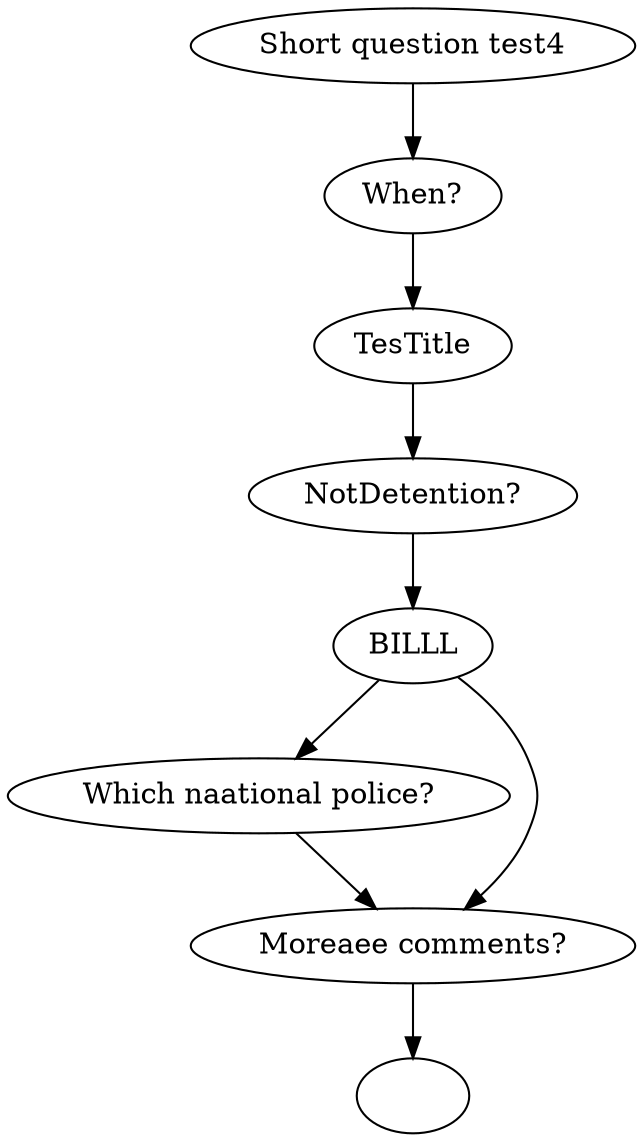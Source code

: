 strict digraph {  "Short question test4" "When?" "TesTitle" "NotDetention?" "BILLL" "Which naational police?" "Moreaee comments?" "Short question test4" -> "When?""When?" -> "TesTitle""TesTitle" -> "NotDetention?""NotDetention?" -> "BILLL""BILLL" -> "Which naational police?""Which naational police?" -> "Moreaee comments?""Moreaee comments?" -> ""  
 "BILLL" -> "Which naational police?" 
 "BILLL" -> "Moreaee comments?" 
 "TesTitle" -> "NotDetention?" }